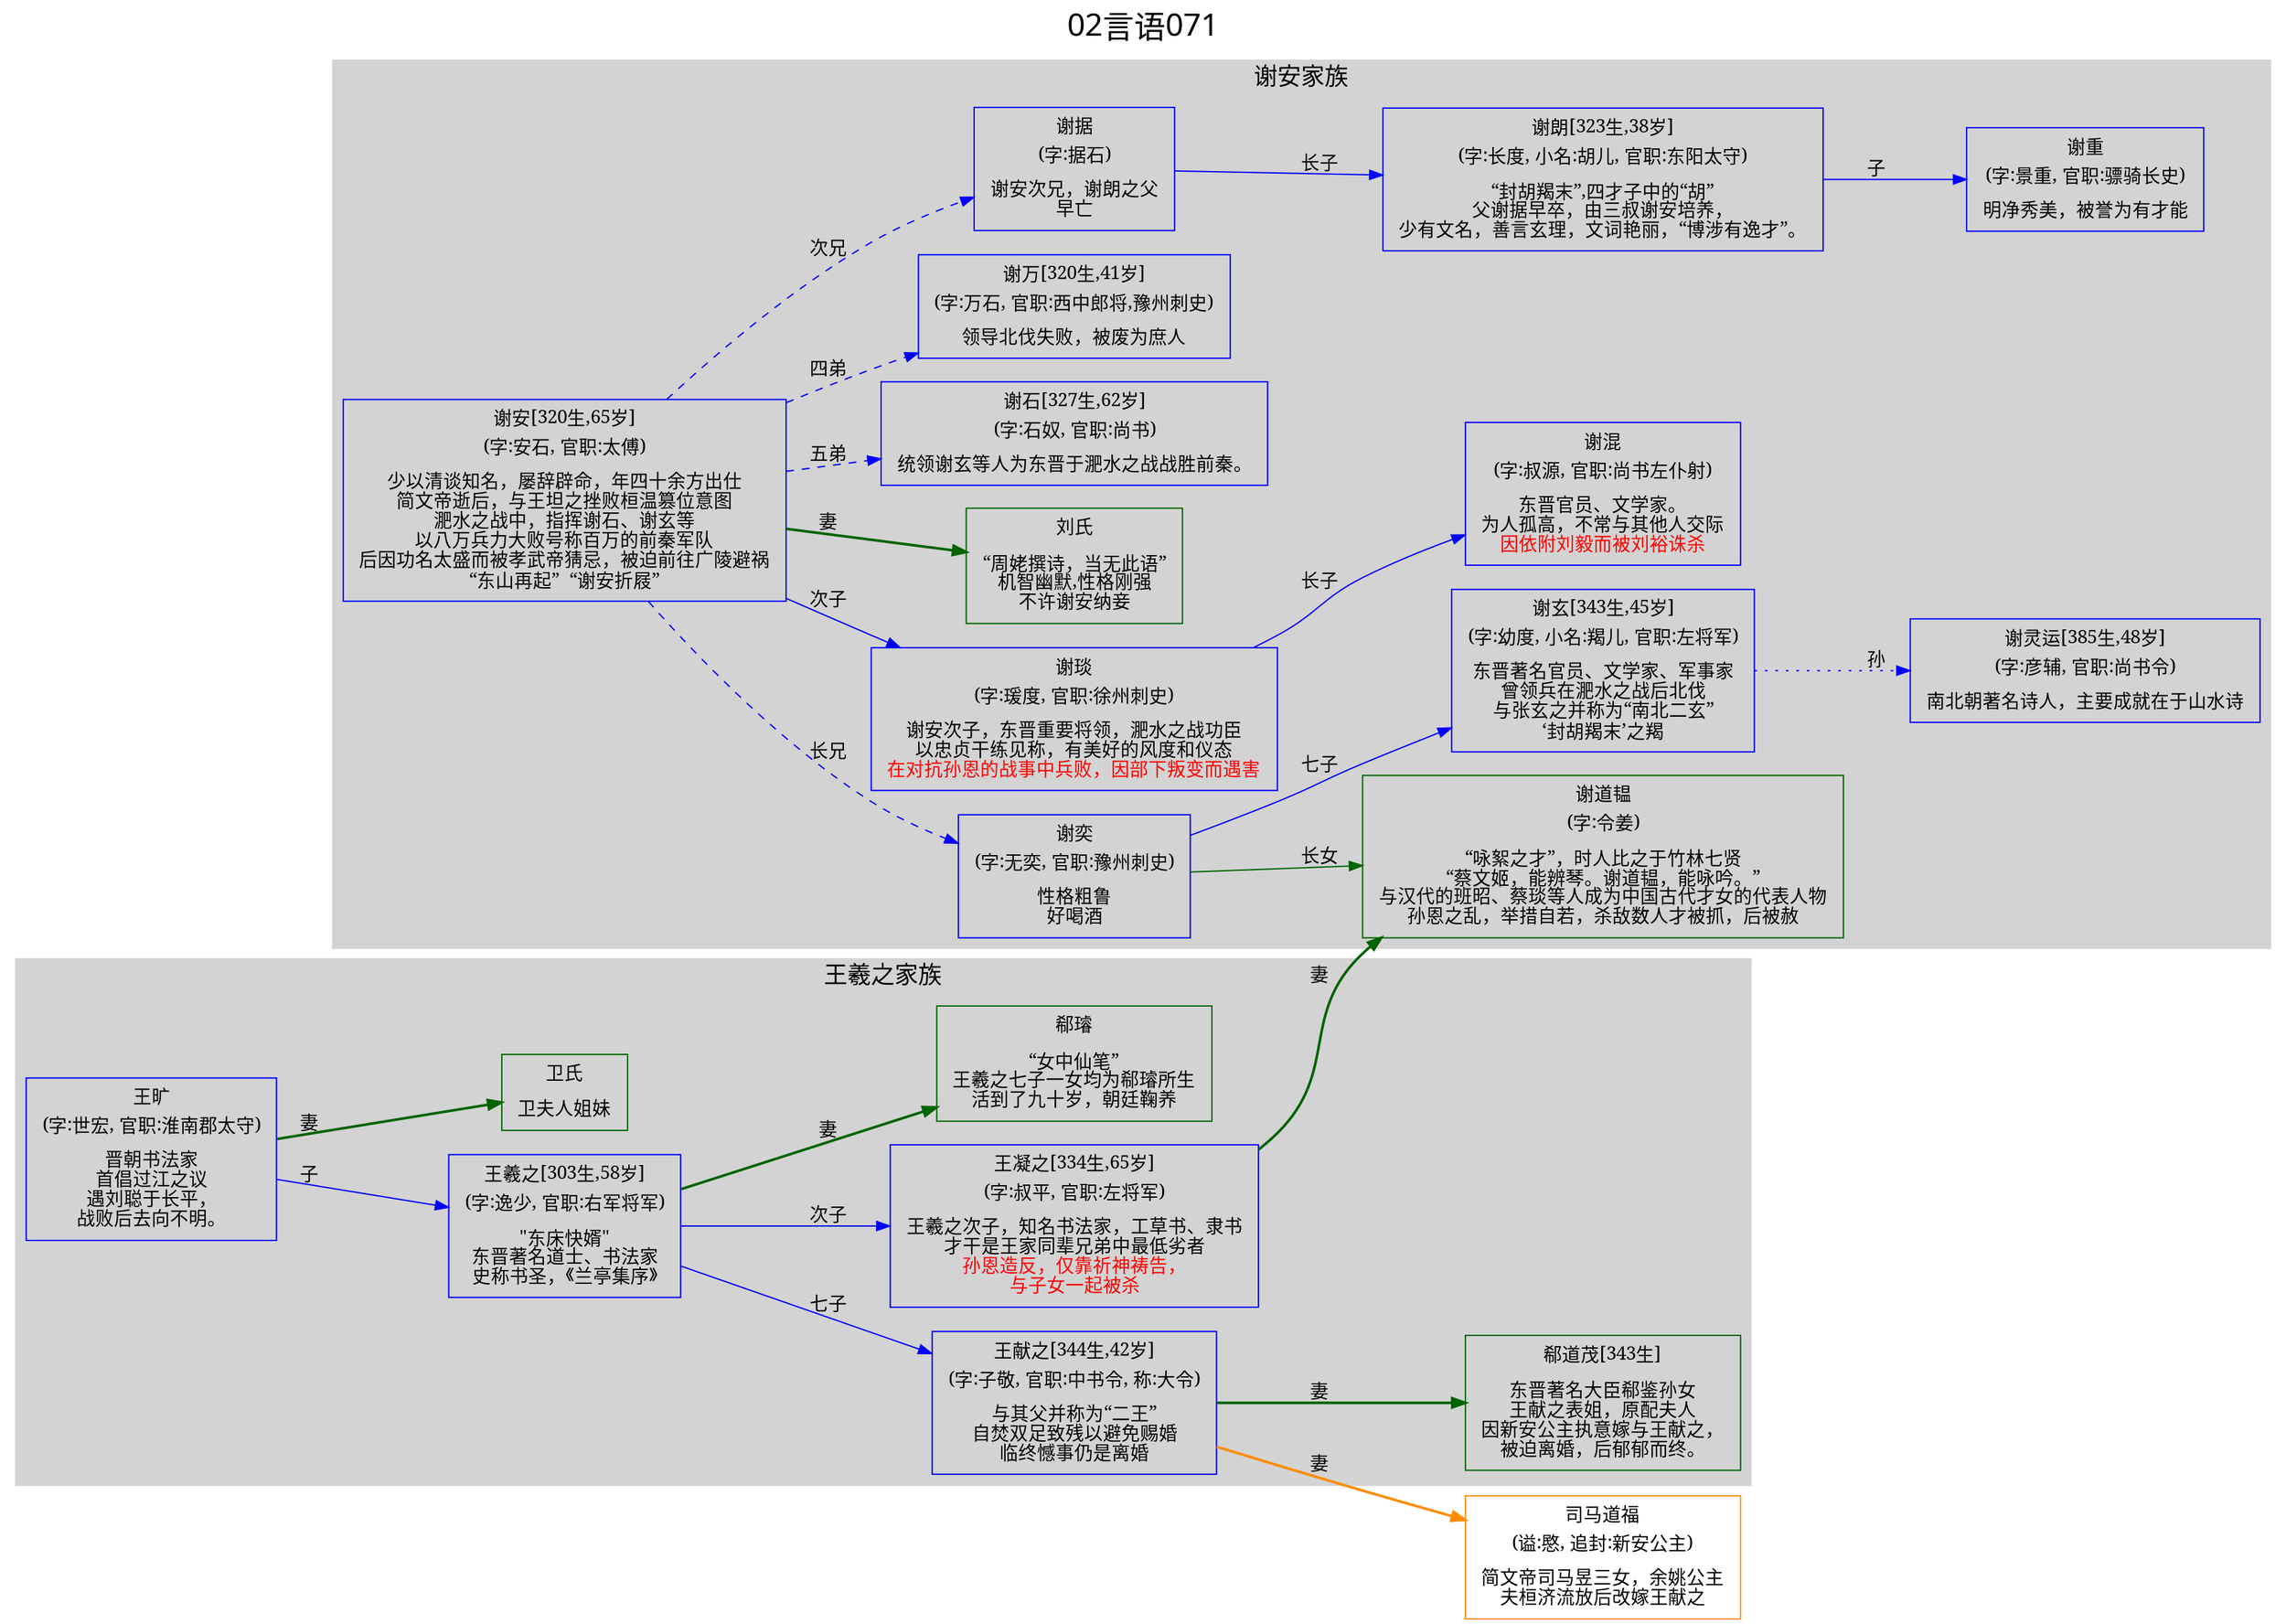 
digraph
{
	rankdir = "LR";
	ranksep = 0.5;
	label = "02言语071";
	labelloc = "t";
	fontsize = "24";
	fontname = "SimHei";

	graph [style="filled", color="lightgrey"];
	node [fontname="SimSun"];
	edge [fontname="SimSun"];

	谢安 [shape="box", color="blue", label=<<table border="0" cellborder="0"><tr><td>谢安[320生,65岁]</td></tr><tr><td>(字:安石, 官职:太傅)</td></tr><tr><td></td></tr><tr><td>少以清谈知名，屡辞辟命，年四十余方出仕<br/>简文帝逝后，与王坦之挫败桓温篡位意图<br/>淝水之战中，指挥谢石、谢玄等<br/>以八万兵力大败号称百万的前秦军队<br/>后因功名太盛而被孝武帝猜忌，被迫前往广陵避祸<br/>“东山再起”  “谢安折屐”<br/></td></tr></table>>];
	谢灵运 [shape="box", color="blue", label=<<table border="0" cellborder="0"><tr><td>谢灵运[385生,48岁]</td></tr><tr><td>(字:彦辅, 官职:尚书令)</td></tr><tr><td></td></tr><tr><td>南北朝著名诗人，主要成就在于山水诗<br/></td></tr></table>>];
	谢重 [shape="box", color="blue", label=<<table border="0" cellborder="0"><tr><td>谢重</td></tr><tr><td>(字:景重, 官职:骠骑长史)</td></tr><tr><td></td></tr><tr><td>明净秀美，被誉为有才能<br/></td></tr></table>>];
	谢朗 [shape="box", color="blue", label=<<table border="0" cellborder="0"><tr><td>谢朗[323生,38岁]</td></tr><tr><td>(字:长度, 小名:胡儿, 官职:东阳太守)</td></tr><tr><td></td></tr><tr><td>“封胡羯末”,四才子中的“胡”<br/>父谢据早卒，由三叔谢安培养，<br/>少有文名，善言玄理，文词艳丽，“博涉有逸才”。<br/></td></tr></table>>];
	谢玄 [shape="box", color="blue", label=<<table border="0" cellborder="0"><tr><td>谢玄[343生,45岁]</td></tr><tr><td>(字:幼度, 小名:羯儿, 官职:左将军)</td></tr><tr><td></td></tr><tr><td>东晋著名官员、文学家、军事家<br/>曾领兵在淝水之战后北伐<br/>与张玄之并称为“南北二玄”<br/>‘封胡羯末’之羯<br/></td></tr></table>>];
	谢道韫 [shape="box", color="darkgreen", label=<<table border="0" cellborder="0"><tr><td>谢道韫</td></tr><tr><td>(字:令姜)</td></tr><tr><td></td></tr><tr><td>“咏絮之才”，时人比之于竹林七贤<br/>“蔡文姬，能辨琴。谢道韫，能咏吟。”<br/>与汉代的班昭、蔡琰等人成为中国古代才女的代表人物<br/>孙恩之乱，举措自若，杀敌数人才被抓，后被赦<br/></td></tr></table>>];
	谢混 [shape="box", color="blue", label=<<table border="0" cellborder="0"><tr><td>谢混</td></tr><tr><td>(字:叔源, 官职:尚书左仆射)</td></tr><tr><td></td></tr><tr><td>东晋官员、文学家。<br/>为人孤高，不常与其他人交际<br/><font color = 'red'>因依附刘毅而被刘裕诛杀</font></td></tr></table>>];
	谢石 [shape="box", color="blue", label=<<table border="0" cellborder="0"><tr><td>谢石[327生,62岁]</td></tr><tr><td>(字:石奴, 官职:尚书)</td></tr><tr><td></td></tr><tr><td>统领谢玄等人为东晋于淝水之战战胜前秦。<br/></td></tr></table>>];
	谢万 [shape="box", color="blue", label=<<table border="0" cellborder="0"><tr><td>谢万[320生,41岁]</td></tr><tr><td>(字:万石, 官职:西中郎将,豫州刺史)</td></tr><tr><td></td></tr><tr><td>领导北伐失败，被废为庶人<br/></td></tr></table>>];
	谢据 [shape="box", color="blue", label=<<table border="0" cellborder="0"><tr><td>谢据</td></tr><tr><td>(字:据石)</td></tr><tr><td></td></tr><tr><td>谢安次兄，谢朗之父<br/>早亡<br/></td></tr></table>>];
	谢奕 [shape="box", color="blue", label=<<table border="0" cellborder="0"><tr><td>谢奕</td></tr><tr><td>(字:无奕, 官职:豫州刺史)</td></tr><tr><td></td></tr><tr><td>性格粗鲁<br/>好喝酒<br/></td></tr></table>>];
	谢琰 [shape="box", color="blue", label=<<table border="0" cellborder="0"><tr><td>谢琰</td></tr><tr><td>(字:瑗度, 官职:徐州刺史)</td></tr><tr><td></td></tr><tr><td>谢安次子，东晋重要将领，淝水之战功臣<br/>以忠贞干练见称，有美好的风度和仪态<br/><font color = 'red'>在对抗孙恩的战事中兵败，因部下叛变而遇害</font></td></tr></table>>];
	沛国相县刘氏 [shape="box", color="darkgreen", label=<<table border="0" cellborder="0"><tr><td>刘氏</td></tr><tr><td></td></tr><tr><td>“周姥撰诗，当无此语”<br/>机智幽默,性格刚强<br/>不许谢安纳妾<br/></td></tr></table>>];
	王羲之 [shape="box", color="blue", label=<<table border="0" cellborder="0"><tr><td>王羲之[303生,58岁]</td></tr><tr><td>(字:逸少, 官职:右军将军)</td></tr><tr><td></td></tr><tr><td>"东床快婿"<br/>东晋著名道士、书法家<br/>史称书圣，《兰亭集序》<br/></td></tr></table>>];
	郗道茂 [shape="box", color="darkgreen", label=<<table border="0" cellborder="0"><tr><td>郗道茂[343生]</td></tr><tr><td></td></tr><tr><td>东晋著名大臣郗鉴孙女<br/>王献之表姐，原配夫人<br/>因新安公主执意嫁与王献之，<br/>被迫离婚，后郁郁而终。<br/></td></tr></table>>];
	王凝之 [shape="box", color="blue", label=<<table border="0" cellborder="0"><tr><td>王凝之[334生,65岁]</td></tr><tr><td>(字:叔平, 官职:左将军)</td></tr><tr><td></td></tr><tr><td>王羲之次子，知名书法家，工草书、隶书<br/>才干是王家同辈兄弟中最低劣者<br/><font color = 'red'>孙恩造反，仅靠祈神祷告，<br/>与子女一起被杀<br/></font></td></tr></table>>];
	王献之 [shape="box", color="blue", label=<<table border="0" cellborder="0"><tr><td>王献之[344生,42岁]</td></tr><tr><td>(字:子敬, 官职:中书令, 称:大令)</td></tr><tr><td></td></tr><tr><td>与其父并称为“二王”<br/>自焚双足致残以避免赐婚<br/>临终憾事仍是离婚<br/></td></tr></table>>];
	郗璿 [shape="box", color="darkgreen", label=<<table border="0" cellborder="0"><tr><td>郗璿</td></tr><tr><td></td></tr><tr><td>“女中仙笔”<br/>王羲之七子一女均为郗璿所生<br/>活到了九十岁，朝廷鞠养<br/></td></tr></table>>];
	卫氏 [shape="box", color="darkgreen", label=<<table border="0" cellborder="0"><tr><td>卫氏</td></tr><tr><td></td></tr><tr><td>卫夫人姐妹<br/></td></tr></table>>];
	王旷 [shape="box", color="blue", label=<<table border="0" cellborder="0"><tr><td>王旷</td></tr><tr><td>(字:世宏, 官职:淮南郡太守)</td></tr><tr><td></td></tr><tr><td>晋朝书法家<br/>首倡过江之议<br/>遇刘聪于长平，<br/>战败后去向不明。<br/></td></tr></table>>];
	司马道福 [shape="box", color="darkorange", label=<<table border="0" cellborder="0"><tr><td>司马道福</td></tr><tr><td>(谥:愍, 追封:新安公主)</td></tr><tr><td></td></tr><tr><td>简文帝司马昱三女，余姚公主<br/>夫桓济流放后改嫁王献之<br/></td></tr></table>>];

	谢安 -> 沛国相县刘氏 [label="妻", style=bold, color="darkgreen"];
	谢安 -> 谢琰 [label="次子", style=solid, color="blue"];
	谢安 -> 谢奕 [label="长兄", style=dashed, color="blue"];
	谢安 -> 谢据 [label="次兄", style=dashed, color="blue"];
	谢安 -> 谢万 [label="四弟", style=dashed, color="blue"];
	谢安 -> 谢石 [label="五弟", style=dashed, color="blue"];
	谢琰 -> 谢混 [label="长子", style=solid, color="blue"];
	谢奕 -> 谢道韫 [label="长女", style=solid, color="darkgreen"];
	谢奕 -> 谢玄 [label="七子", style=solid, color="blue"];
	谢据 -> 谢朗 [label="长子", style=solid, color="blue"];
	谢朗 -> 谢重 [label="子", style=solid, color="blue"];
	谢玄 -> 谢灵运 [label="孙", style=dotted, color="blue"];
	王旷 -> 卫氏 [label="妻", style=bold, color="darkgreen"];
	王旷 -> 王羲之 [label="子", style=solid, color="blue"];
	王羲之 -> 郗璿 [label="妻", style=bold, color="darkgreen"];
	王羲之 -> 王凝之 [label="次子", style=solid, color="blue"];
	王凝之 -> 谢道韫 [label="妻", style=bold, color="darkgreen"];
	王羲之 -> 王献之 [label="七子", style=solid, color="blue"];
	王献之 -> 郗道茂 [label="妻", style=bold, color="darkgreen"];
	王献之 -> 司马道福 [label="妻", style=bold, color="darkorange"];


	subgraph "cluster_谢安"
	{
		fontsize="18";
		label="谢安家族";
		谢安;谢灵运;谢重;谢朗;谢玄;谢道韫;谢混;谢石;谢万;谢据;谢奕;谢琰;沛国相县刘氏;
	}

	subgraph "cluster_王羲之"
	{
		fontsize="18";
		label="王羲之家族";
		王羲之;谢道韫;郗道茂;王凝之;王献之;郗璿;王羲之;卫氏;王旷;
	}

}
